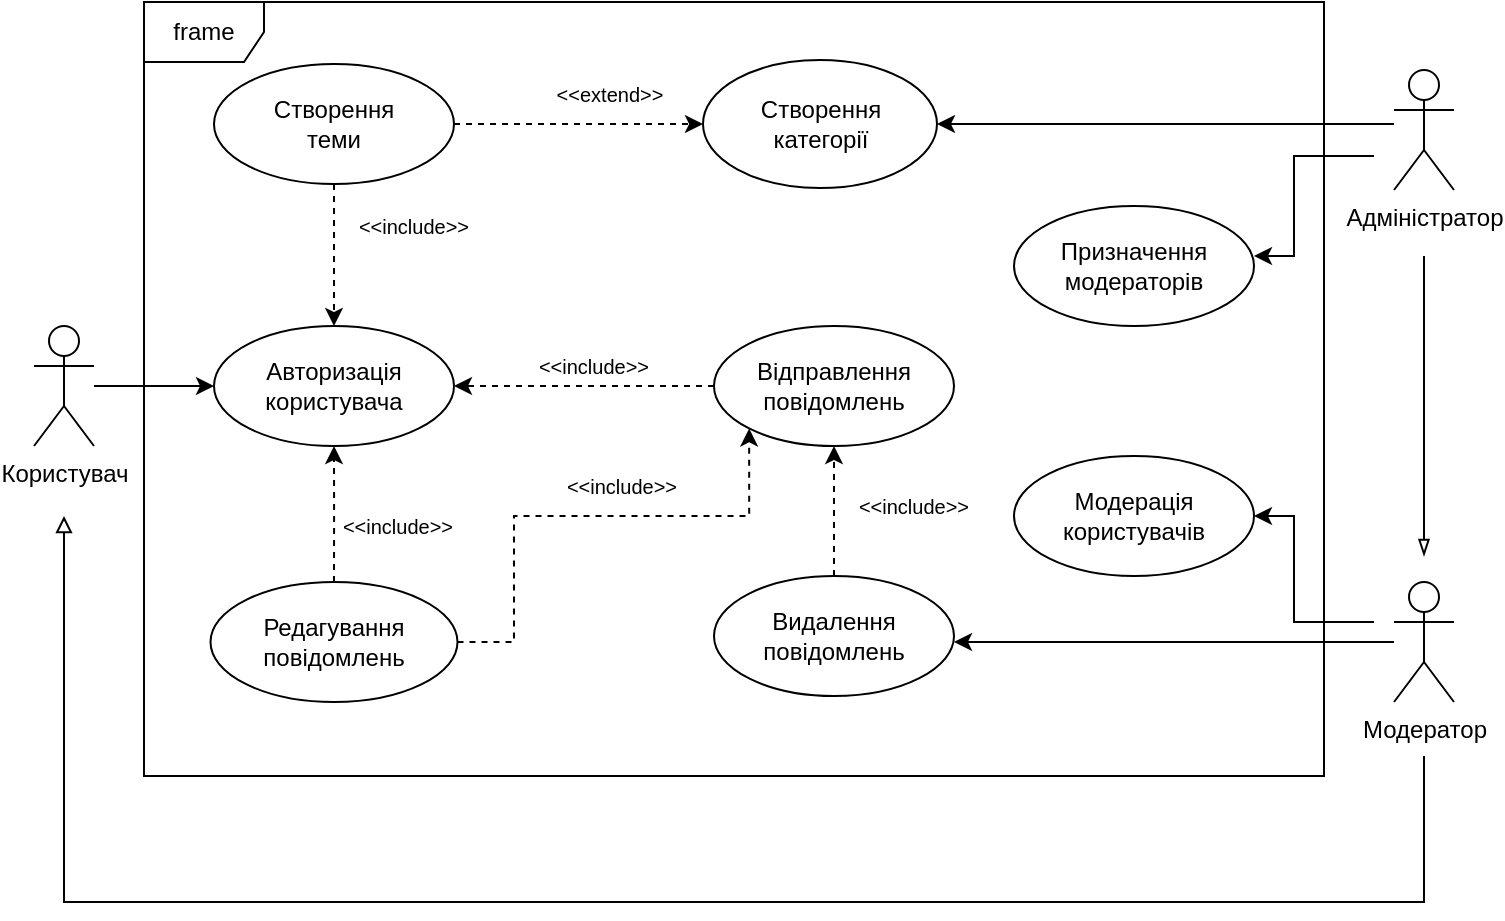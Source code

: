 <mxfile version="20.3.6" type="device"><diagram id="UoZus2iTgnTg2b3oBapO" name="Страница 1"><mxGraphModel dx="1422" dy="752" grid="1" gridSize="10" guides="1" tooltips="1" connect="1" arrows="1" fold="1" page="1" pageScale="1" pageWidth="827" pageHeight="1169" math="0" shadow="0"><root><mxCell id="0"/><mxCell id="1" parent="0"/><mxCell id="L-d4eU--4t5fjpEUBKZK-1" value="frame" style="shape=umlFrame;whiteSpace=wrap;html=1;" parent="1" vertex="1"><mxGeometry x="145" y="123" width="590" height="387" as="geometry"/></mxCell><mxCell id="L-d4eU--4t5fjpEUBKZK-5" value="Авторизація користувача" style="ellipse;whiteSpace=wrap;html=1;" parent="1" vertex="1"><mxGeometry x="180" y="285" width="120" height="60" as="geometry"/></mxCell><mxCell id="L-d4eU--4t5fjpEUBKZK-29" style="edgeStyle=orthogonalEdgeStyle;rounded=0;orthogonalLoop=1;jettySize=auto;html=1;exitX=0.5;exitY=1;exitDx=0;exitDy=0;dashed=1;entryX=0.5;entryY=0;entryDx=0;entryDy=0;" parent="1" source="L-d4eU--4t5fjpEUBKZK-6" target="L-d4eU--4t5fjpEUBKZK-5" edge="1"><mxGeometry relative="1" as="geometry"/></mxCell><mxCell id="L-d4eU--4t5fjpEUBKZK-39" style="edgeStyle=orthogonalEdgeStyle;rounded=0;orthogonalLoop=1;jettySize=auto;html=1;exitX=1;exitY=0.5;exitDx=0;exitDy=0;entryX=0;entryY=0.5;entryDx=0;entryDy=0;dashed=1;fontSize=10;" parent="1" source="L-d4eU--4t5fjpEUBKZK-6" target="L-d4eU--4t5fjpEUBKZK-11" edge="1"><mxGeometry relative="1" as="geometry"/></mxCell><mxCell id="L-d4eU--4t5fjpEUBKZK-6" value="Створення&lt;br&gt;теми" style="ellipse;whiteSpace=wrap;html=1;" parent="1" vertex="1"><mxGeometry x="180" y="154" width="120" height="60" as="geometry"/></mxCell><mxCell id="L-d4eU--4t5fjpEUBKZK-25" style="edgeStyle=orthogonalEdgeStyle;rounded=0;orthogonalLoop=1;jettySize=auto;html=1;endArrow=block;endFill=0;" parent="1" edge="1"><mxGeometry relative="1" as="geometry"><mxPoint x="785" y="500" as="sourcePoint"/><mxPoint x="105" y="380" as="targetPoint"/><Array as="points"><mxPoint x="785" y="573"/><mxPoint x="105" y="573"/></Array></mxGeometry></mxCell><mxCell id="L-d4eU--4t5fjpEUBKZK-9" value="Користувач" style="shape=umlActor;verticalLabelPosition=bottom;verticalAlign=top;html=1;" parent="1" vertex="1"><mxGeometry x="90" y="285" width="30" height="60" as="geometry"/></mxCell><mxCell id="L-d4eU--4t5fjpEUBKZK-11" value="Створення&lt;br&gt;категорії" style="ellipse;whiteSpace=wrap;html=1;" parent="1" vertex="1"><mxGeometry x="424.5" y="152" width="117" height="64" as="geometry"/></mxCell><mxCell id="L-d4eU--4t5fjpEUBKZK-24" style="edgeStyle=orthogonalEdgeStyle;rounded=0;orthogonalLoop=1;jettySize=auto;html=1;endArrow=blockThin;endFill=0;" parent="1" edge="1"><mxGeometry relative="1" as="geometry"><mxPoint x="785" y="250" as="sourcePoint"/><mxPoint x="785" y="400" as="targetPoint"/><Array as="points"><mxPoint x="785" y="400"/><mxPoint x="785" y="400"/></Array></mxGeometry></mxCell><mxCell id="L-d4eU--4t5fjpEUBKZK-44" style="edgeStyle=orthogonalEdgeStyle;rounded=0;orthogonalLoop=1;jettySize=auto;html=1;entryX=1;entryY=0.5;entryDx=0;entryDy=0;fontSize=10;" parent="1" source="L-d4eU--4t5fjpEUBKZK-15" target="L-d4eU--4t5fjpEUBKZK-11" edge="1"><mxGeometry relative="1" as="geometry"><mxPoint x="760" y="184" as="sourcePoint"/><Array as="points"><mxPoint x="710" y="184"/><mxPoint x="710" y="184"/></Array></mxGeometry></mxCell><mxCell id="L-d4eU--4t5fjpEUBKZK-15" value="Адміністратор" style="shape=umlActor;verticalLabelPosition=bottom;verticalAlign=top;html=1;outlineConnect=0;" parent="1" vertex="1"><mxGeometry x="770" y="157" width="30" height="60" as="geometry"/></mxCell><mxCell id="L-d4eU--4t5fjpEUBKZK-23" value="" style="endArrow=classic;html=1;rounded=0;entryX=0;entryY=0.5;entryDx=0;entryDy=0;" parent="1" target="L-d4eU--4t5fjpEUBKZK-5" edge="1"><mxGeometry width="50" height="50" relative="1" as="geometry"><mxPoint x="120" y="315" as="sourcePoint"/><mxPoint x="170" y="270" as="targetPoint"/></mxGeometry></mxCell><mxCell id="L-d4eU--4t5fjpEUBKZK-30" value="&amp;lt;&amp;lt;include&amp;gt;&amp;gt;" style="text;html=1;strokeColor=none;fillColor=none;align=center;verticalAlign=middle;whiteSpace=wrap;rounded=0;fontSize=10;" parent="1" vertex="1"><mxGeometry x="250" y="220" width="60" height="30" as="geometry"/></mxCell><mxCell id="L-d4eU--4t5fjpEUBKZK-40" value="&amp;lt;&amp;lt;extend&amp;gt;&amp;gt;" style="text;html=1;strokeColor=none;fillColor=none;align=center;verticalAlign=middle;whiteSpace=wrap;rounded=0;fontSize=10;" parent="1" vertex="1"><mxGeometry x="348" y="154" width="60" height="30" as="geometry"/></mxCell><mxCell id="egSH1Z-wTqY6MPU70HlU-2" value="Модератор" style="shape=umlActor;verticalLabelPosition=bottom;verticalAlign=top;html=1;" parent="1" vertex="1"><mxGeometry x="770" y="413" width="30" height="60" as="geometry"/></mxCell><mxCell id="egSH1Z-wTqY6MPU70HlU-7" value="&lt;div&gt;Відправлення&lt;/div&gt;&lt;div&gt;повідомлень&lt;/div&gt;" style="ellipse;whiteSpace=wrap;html=1;" parent="1" vertex="1"><mxGeometry x="430" y="285" width="120" height="60" as="geometry"/></mxCell><mxCell id="egSH1Z-wTqY6MPU70HlU-10" style="edgeStyle=orthogonalEdgeStyle;rounded=0;orthogonalLoop=1;jettySize=auto;html=1;exitX=0;exitY=0.5;exitDx=0;exitDy=0;entryX=1;entryY=0.5;entryDx=0;entryDy=0;dashed=1;fontSize=10;" parent="1" source="egSH1Z-wTqY6MPU70HlU-7" target="L-d4eU--4t5fjpEUBKZK-5" edge="1"><mxGeometry relative="1" as="geometry"><mxPoint x="306.5" y="194" as="sourcePoint"/><mxPoint x="433" y="194" as="targetPoint"/></mxGeometry></mxCell><mxCell id="egSH1Z-wTqY6MPU70HlU-11" value="&amp;lt;&amp;lt;include&amp;gt;&amp;gt;" style="text;html=1;strokeColor=none;fillColor=none;align=center;verticalAlign=middle;whiteSpace=wrap;rounded=0;fontSize=10;" parent="1" vertex="1"><mxGeometry x="340" y="290" width="60" height="30" as="geometry"/></mxCell><mxCell id="egSH1Z-wTqY6MPU70HlU-17" style="edgeStyle=orthogonalEdgeStyle;rounded=0;orthogonalLoop=1;jettySize=auto;html=1;exitX=0.5;exitY=0;exitDx=0;exitDy=0;entryX=0.5;entryY=1;entryDx=0;entryDy=0;dashed=1;" parent="1" source="egSH1Z-wTqY6MPU70HlU-15" target="egSH1Z-wTqY6MPU70HlU-7" edge="1"><mxGeometry relative="1" as="geometry"/></mxCell><mxCell id="egSH1Z-wTqY6MPU70HlU-15" value="&lt;div&gt;Видалення&lt;br&gt;&lt;/div&gt;&lt;div&gt;повідомлень&lt;/div&gt;" style="ellipse;whiteSpace=wrap;html=1;" parent="1" vertex="1"><mxGeometry x="430" y="410" width="120" height="60" as="geometry"/></mxCell><mxCell id="egSH1Z-wTqY6MPU70HlU-16" style="edgeStyle=orthogonalEdgeStyle;rounded=0;orthogonalLoop=1;jettySize=auto;html=1;fontSize=10;" parent="1" edge="1"><mxGeometry relative="1" as="geometry"><mxPoint x="770" y="443" as="sourcePoint"/><Array as="points"><mxPoint x="720" y="442.5"/><mxPoint x="720" y="442.5"/></Array><mxPoint x="550" y="443" as="targetPoint"/></mxGeometry></mxCell><mxCell id="egSH1Z-wTqY6MPU70HlU-18" value="&amp;lt;&amp;lt;include&amp;gt;&amp;gt;" style="text;html=1;strokeColor=none;fillColor=none;align=center;verticalAlign=middle;whiteSpace=wrap;rounded=0;fontSize=10;" parent="1" vertex="1"><mxGeometry x="500" y="360" width="60" height="30" as="geometry"/></mxCell><mxCell id="egSH1Z-wTqY6MPU70HlU-20" value="" style="edgeStyle=orthogonalEdgeStyle;rounded=0;orthogonalLoop=1;jettySize=auto;html=1;dashed=1;" parent="1" source="egSH1Z-wTqY6MPU70HlU-19" target="L-d4eU--4t5fjpEUBKZK-5" edge="1"><mxGeometry relative="1" as="geometry"/></mxCell><mxCell id="egSH1Z-wTqY6MPU70HlU-21" style="edgeStyle=orthogonalEdgeStyle;rounded=0;orthogonalLoop=1;jettySize=auto;html=1;exitX=1;exitY=0.5;exitDx=0;exitDy=0;entryX=0;entryY=1;entryDx=0;entryDy=0;dashed=1;" parent="1" source="egSH1Z-wTqY6MPU70HlU-19" target="egSH1Z-wTqY6MPU70HlU-7" edge="1"><mxGeometry relative="1" as="geometry"><Array as="points"><mxPoint x="330" y="443"/><mxPoint x="330" y="380"/><mxPoint x="448" y="380"/></Array></mxGeometry></mxCell><mxCell id="egSH1Z-wTqY6MPU70HlU-19" value="Редагування&lt;br&gt;повідомлень" style="ellipse;whiteSpace=wrap;html=1;" parent="1" vertex="1"><mxGeometry x="178.25" y="413" width="123.5" height="60" as="geometry"/></mxCell><mxCell id="egSH1Z-wTqY6MPU70HlU-22" value="&amp;lt;&amp;lt;include&amp;gt;&amp;gt;" style="text;html=1;strokeColor=none;fillColor=none;align=center;verticalAlign=middle;whiteSpace=wrap;rounded=0;fontSize=10;" parent="1" vertex="1"><mxGeometry x="354" y="350" width="60" height="30" as="geometry"/></mxCell><mxCell id="egSH1Z-wTqY6MPU70HlU-23" value="&amp;lt;&amp;lt;include&amp;gt;&amp;gt;" style="text;html=1;strokeColor=none;fillColor=none;align=center;verticalAlign=middle;whiteSpace=wrap;rounded=0;fontSize=10;" parent="1" vertex="1"><mxGeometry x="241.75" y="370" width="60" height="30" as="geometry"/></mxCell><mxCell id="egSH1Z-wTqY6MPU70HlU-25" style="edgeStyle=orthogonalEdgeStyle;rounded=0;orthogonalLoop=1;jettySize=auto;html=1;" parent="1" target="egSH1Z-wTqY6MPU70HlU-24" edge="1"><mxGeometry relative="1" as="geometry"><mxPoint x="760" y="433" as="sourcePoint"/><Array as="points"><mxPoint x="720" y="433"/><mxPoint x="720" y="380"/></Array></mxGeometry></mxCell><mxCell id="egSH1Z-wTqY6MPU70HlU-24" value="Модерація&lt;br&gt;користувачів" style="ellipse;whiteSpace=wrap;html=1;" parent="1" vertex="1"><mxGeometry x="580" y="350" width="120" height="60" as="geometry"/></mxCell><mxCell id="egSH1Z-wTqY6MPU70HlU-27" value="Призначення&lt;br&gt;модераторів" style="ellipse;whiteSpace=wrap;html=1;" parent="1" vertex="1"><mxGeometry x="580" y="225" width="120" height="60" as="geometry"/></mxCell><mxCell id="egSH1Z-wTqY6MPU70HlU-28" style="edgeStyle=orthogonalEdgeStyle;rounded=0;orthogonalLoop=1;jettySize=auto;html=1;" parent="1" edge="1"><mxGeometry relative="1" as="geometry"><mxPoint x="760" y="200" as="sourcePoint"/><mxPoint x="700" y="250" as="targetPoint"/><Array as="points"><mxPoint x="720" y="200"/><mxPoint x="720" y="250"/></Array></mxGeometry></mxCell></root></mxGraphModel></diagram></mxfile>